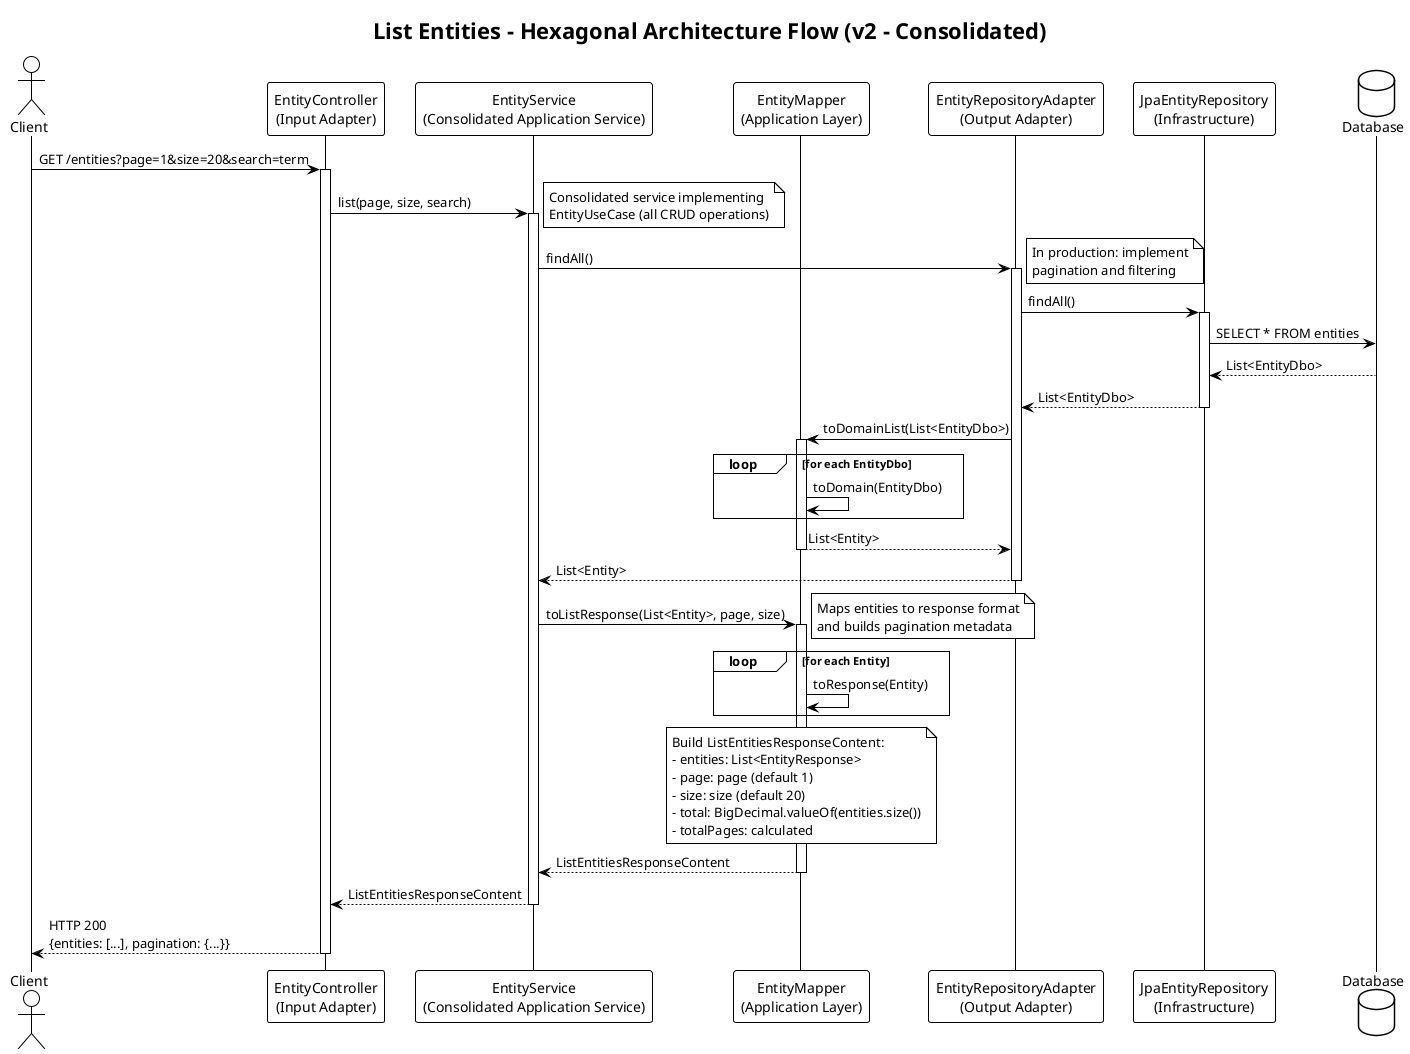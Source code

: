 @startuml ListEntities
!theme plain
title List Entities - Hexagonal Architecture Flow (v2 - Consolidated)

actor Client
participant "EntityController\n(Input Adapter)" as Controller
participant "EntityService\n(Consolidated Application Service)" as Service
participant "EntityMapper\n(Application Layer)" as Mapper
participant "EntityRepositoryAdapter\n(Output Adapter)" as RepoAdapter
participant "JpaEntityRepository\n(Infrastructure)" as JpaRepo
database "Database" as DB

Client -> Controller: GET /entities?page=1&size=20&search=term
activate Controller

Controller -> Service: list(page, size, search)
activate Service
note right: Consolidated service implementing\nEntityUseCase (all CRUD operations)

Service -> RepoAdapter: findAll()
activate RepoAdapter
note right: In production: implement\npagination and filtering

RepoAdapter -> JpaRepo: findAll()
activate JpaRepo
JpaRepo -> DB: SELECT * FROM entities
DB --> JpaRepo: List<EntityDbo>
JpaRepo --> RepoAdapter: List<EntityDbo>
deactivate JpaRepo

RepoAdapter -> Mapper: toDomainList(List<EntityDbo>)
activate Mapper
loop for each EntityDbo
    Mapper -> Mapper: toDomain(EntityDbo)
end
Mapper --> RepoAdapter: List<Entity>
deactivate Mapper

RepoAdapter --> Service: List<Entity>
deactivate RepoAdapter

Service -> Mapper: toListResponse(List<Entity>, page, size)
activate Mapper
note right: Maps entities to response format\nand builds pagination metadata
loop for each Entity
    Mapper -> Mapper: toResponse(Entity)
end
note over Mapper: Build ListEntitiesResponseContent:\n- entities: List<EntityResponse>\n- page: page (default 1)\n- size: size (default 20)\n- total: BigDecimal.valueOf(entities.size())\n- totalPages: calculated
Mapper --> Service: ListEntitiesResponseContent
deactivate Mapper

Service --> Controller: ListEntitiesResponseContent
deactivate Service

Controller --> Client: HTTP 200\n{entities: [...], pagination: {...}}
deactivate Controller

@enduml
